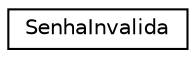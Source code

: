digraph "Graphical Class Hierarchy"
{
 // LATEX_PDF_SIZE
  edge [fontname="Helvetica",fontsize="10",labelfontname="Helvetica",labelfontsize="10"];
  node [fontname="Helvetica",fontsize="10",shape=record];
  rankdir="LR";
  Node0 [label="SenhaInvalida",height=0.2,width=0.4,color="black", fillcolor="white", style="filled",URL="$structSenhaInvalida.html",tooltip="Exceção lançada para senha inválida."];
}

